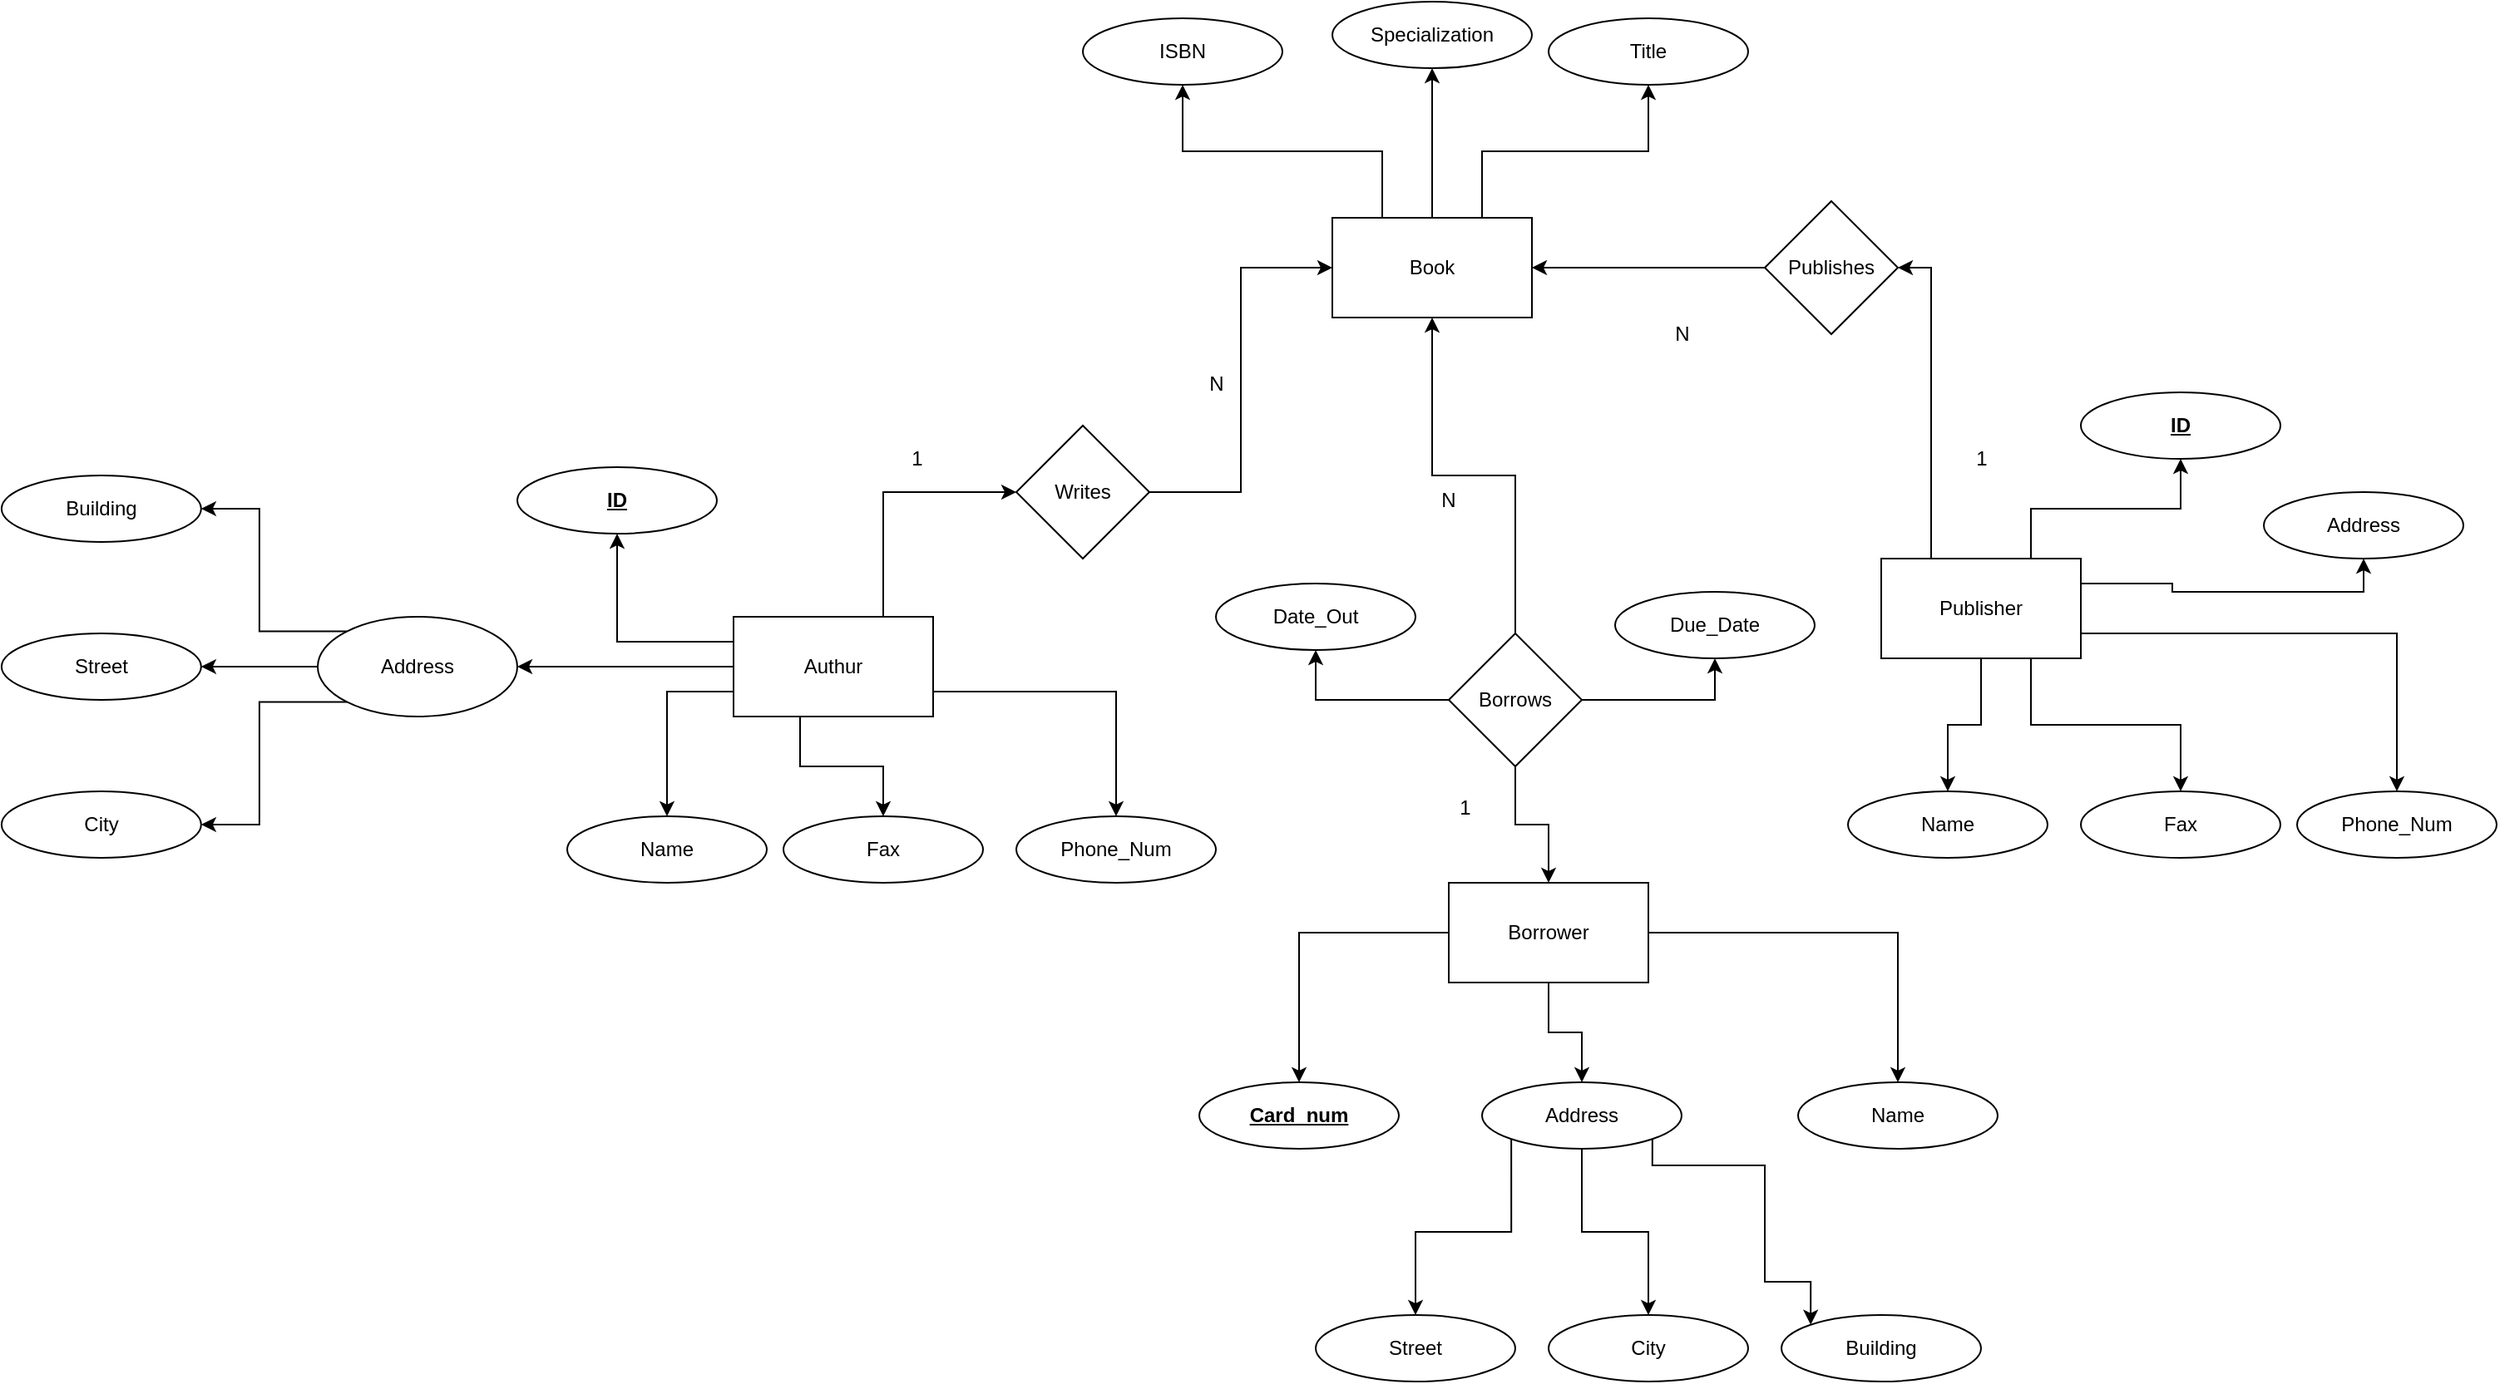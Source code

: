 <mxfile version="12.1.3" type="github" pages="1"><diagram id="Iwyz4UYpwddIrlaqrLDG" name="Page-1"><mxGraphModel dx="2091" dy="534" grid="1" gridSize="10" guides="1" tooltips="1" connect="1" arrows="1" fold="1" page="1" pageScale="1" pageWidth="827" pageHeight="1169" math="0" shadow="0"><root><mxCell id="0"/><mxCell id="1" parent="0"/><mxCell id="iCmhD-zKTKqxhMSP6bHU-6" style="edgeStyle=orthogonalEdgeStyle;rounded=0;orthogonalLoop=1;jettySize=auto;html=1;exitX=0.5;exitY=0;exitDx=0;exitDy=0;" edge="1" parent="1" source="iCmhD-zKTKqxhMSP6bHU-1" target="iCmhD-zKTKqxhMSP6bHU-5"><mxGeometry relative="1" as="geometry"/></mxCell><mxCell id="iCmhD-zKTKqxhMSP6bHU-12" style="edgeStyle=orthogonalEdgeStyle;rounded=0;orthogonalLoop=1;jettySize=auto;html=1;exitX=0.75;exitY=0;exitDx=0;exitDy=0;entryX=0.5;entryY=1;entryDx=0;entryDy=0;" edge="1" parent="1" source="iCmhD-zKTKqxhMSP6bHU-1" target="iCmhD-zKTKqxhMSP6bHU-11"><mxGeometry relative="1" as="geometry"/></mxCell><mxCell id="iCmhD-zKTKqxhMSP6bHU-13" style="edgeStyle=orthogonalEdgeStyle;rounded=0;orthogonalLoop=1;jettySize=auto;html=1;exitX=0.25;exitY=0;exitDx=0;exitDy=0;entryX=0.5;entryY=1;entryDx=0;entryDy=0;" edge="1" parent="1" source="iCmhD-zKTKqxhMSP6bHU-1" target="iCmhD-zKTKqxhMSP6bHU-7"><mxGeometry relative="1" as="geometry"/></mxCell><mxCell id="iCmhD-zKTKqxhMSP6bHU-1" value="Book" style="rounded=0;whiteSpace=wrap;html=1;" vertex="1" parent="1"><mxGeometry x="310" y="330" width="120" height="60" as="geometry"/></mxCell><mxCell id="iCmhD-zKTKqxhMSP6bHU-20" style="edgeStyle=orthogonalEdgeStyle;rounded=0;orthogonalLoop=1;jettySize=auto;html=1;exitX=1;exitY=0.75;exitDx=0;exitDy=0;" edge="1" parent="1" source="iCmhD-zKTKqxhMSP6bHU-3" target="iCmhD-zKTKqxhMSP6bHU-19"><mxGeometry relative="1" as="geometry"/></mxCell><mxCell id="iCmhD-zKTKqxhMSP6bHU-21" style="edgeStyle=orthogonalEdgeStyle;rounded=0;orthogonalLoop=1;jettySize=auto;html=1;exitX=0.75;exitY=1;exitDx=0;exitDy=0;entryX=0.5;entryY=0;entryDx=0;entryDy=0;" edge="1" parent="1" source="iCmhD-zKTKqxhMSP6bHU-3" target="iCmhD-zKTKqxhMSP6bHU-18"><mxGeometry relative="1" as="geometry"/></mxCell><mxCell id="iCmhD-zKTKqxhMSP6bHU-22" style="edgeStyle=orthogonalEdgeStyle;rounded=0;orthogonalLoop=1;jettySize=auto;html=1;exitX=0.5;exitY=1;exitDx=0;exitDy=0;entryX=0.5;entryY=0;entryDx=0;entryDy=0;" edge="1" parent="1" source="iCmhD-zKTKqxhMSP6bHU-3" target="iCmhD-zKTKqxhMSP6bHU-15"><mxGeometry relative="1" as="geometry"/></mxCell><mxCell id="iCmhD-zKTKqxhMSP6bHU-23" style="edgeStyle=orthogonalEdgeStyle;rounded=0;orthogonalLoop=1;jettySize=auto;html=1;exitX=1;exitY=0.25;exitDx=0;exitDy=0;entryX=0.5;entryY=1;entryDx=0;entryDy=0;" edge="1" parent="1" source="iCmhD-zKTKqxhMSP6bHU-3" target="iCmhD-zKTKqxhMSP6bHU-17"><mxGeometry relative="1" as="geometry"/></mxCell><mxCell id="iCmhD-zKTKqxhMSP6bHU-24" style="edgeStyle=orthogonalEdgeStyle;rounded=0;orthogonalLoop=1;jettySize=auto;html=1;exitX=0.75;exitY=0;exitDx=0;exitDy=0;entryX=0.5;entryY=1;entryDx=0;entryDy=0;" edge="1" parent="1" source="iCmhD-zKTKqxhMSP6bHU-3" target="iCmhD-zKTKqxhMSP6bHU-16"><mxGeometry relative="1" as="geometry"/></mxCell><mxCell id="iCmhD-zKTKqxhMSP6bHU-44" style="edgeStyle=orthogonalEdgeStyle;rounded=0;orthogonalLoop=1;jettySize=auto;html=1;exitX=0.25;exitY=0;exitDx=0;exitDy=0;entryX=1;entryY=0.5;entryDx=0;entryDy=0;" edge="1" parent="1" source="iCmhD-zKTKqxhMSP6bHU-3" target="iCmhD-zKTKqxhMSP6bHU-43"><mxGeometry relative="1" as="geometry"/></mxCell><mxCell id="iCmhD-zKTKqxhMSP6bHU-3" value="Publisher" style="rounded=0;whiteSpace=wrap;html=1;" vertex="1" parent="1"><mxGeometry x="640" y="535" width="120" height="60" as="geometry"/></mxCell><mxCell id="iCmhD-zKTKqxhMSP6bHU-31" style="edgeStyle=orthogonalEdgeStyle;rounded=0;orthogonalLoop=1;jettySize=auto;html=1;exitX=0;exitY=0.5;exitDx=0;exitDy=0;" edge="1" parent="1" source="iCmhD-zKTKqxhMSP6bHU-4" target="iCmhD-zKTKqxhMSP6bHU-27"><mxGeometry relative="1" as="geometry"/></mxCell><mxCell id="iCmhD-zKTKqxhMSP6bHU-32" style="edgeStyle=orthogonalEdgeStyle;rounded=0;orthogonalLoop=1;jettySize=auto;html=1;exitX=0;exitY=0.25;exitDx=0;exitDy=0;entryX=0.5;entryY=1;entryDx=0;entryDy=0;" edge="1" parent="1" source="iCmhD-zKTKqxhMSP6bHU-4" target="iCmhD-zKTKqxhMSP6bHU-26"><mxGeometry relative="1" as="geometry"/></mxCell><mxCell id="iCmhD-zKTKqxhMSP6bHU-33" style="edgeStyle=orthogonalEdgeStyle;rounded=0;orthogonalLoop=1;jettySize=auto;html=1;exitX=0;exitY=0.75;exitDx=0;exitDy=0;entryX=0.5;entryY=0;entryDx=0;entryDy=0;" edge="1" parent="1" source="iCmhD-zKTKqxhMSP6bHU-4" target="iCmhD-zKTKqxhMSP6bHU-25"><mxGeometry relative="1" as="geometry"/></mxCell><mxCell id="iCmhD-zKTKqxhMSP6bHU-34" style="edgeStyle=orthogonalEdgeStyle;rounded=0;orthogonalLoop=1;jettySize=auto;html=1;exitX=0.25;exitY=1;exitDx=0;exitDy=0;entryX=0.5;entryY=0;entryDx=0;entryDy=0;" edge="1" parent="1" source="iCmhD-zKTKqxhMSP6bHU-4" target="iCmhD-zKTKqxhMSP6bHU-28"><mxGeometry relative="1" as="geometry"><Array as="points"><mxPoint x="-10" y="630"/><mxPoint x="-10" y="660"/><mxPoint x="40" y="660"/></Array></mxGeometry></mxCell><mxCell id="iCmhD-zKTKqxhMSP6bHU-36" style="edgeStyle=orthogonalEdgeStyle;rounded=0;orthogonalLoop=1;jettySize=auto;html=1;exitX=1;exitY=0.75;exitDx=0;exitDy=0;entryX=0.5;entryY=0;entryDx=0;entryDy=0;" edge="1" parent="1" source="iCmhD-zKTKqxhMSP6bHU-4" target="iCmhD-zKTKqxhMSP6bHU-29"><mxGeometry relative="1" as="geometry"/></mxCell><mxCell id="iCmhD-zKTKqxhMSP6bHU-39" style="edgeStyle=orthogonalEdgeStyle;rounded=0;orthogonalLoop=1;jettySize=auto;html=1;exitX=0.75;exitY=0;exitDx=0;exitDy=0;entryX=0;entryY=0.5;entryDx=0;entryDy=0;" edge="1" parent="1" source="iCmhD-zKTKqxhMSP6bHU-4" target="iCmhD-zKTKqxhMSP6bHU-37"><mxGeometry relative="1" as="geometry"/></mxCell><mxCell id="iCmhD-zKTKqxhMSP6bHU-4" value="Authur" style="rounded=0;whiteSpace=wrap;html=1;" vertex="1" parent="1"><mxGeometry x="-50" y="570" width="120" height="60" as="geometry"/></mxCell><mxCell id="iCmhD-zKTKqxhMSP6bHU-5" value="Specialization" style="ellipse;whiteSpace=wrap;html=1;" vertex="1" parent="1"><mxGeometry x="310" y="200" width="120" height="40" as="geometry"/></mxCell><mxCell id="iCmhD-zKTKqxhMSP6bHU-7" value="ISBN" style="ellipse;whiteSpace=wrap;html=1;" vertex="1" parent="1"><mxGeometry x="160" y="210" width="120" height="40" as="geometry"/></mxCell><mxCell id="iCmhD-zKTKqxhMSP6bHU-11" value="Title" style="ellipse;whiteSpace=wrap;html=1;" vertex="1" parent="1"><mxGeometry x="440" y="210" width="120" height="40" as="geometry"/></mxCell><mxCell id="iCmhD-zKTKqxhMSP6bHU-15" value="Name" style="ellipse;whiteSpace=wrap;html=1;" vertex="1" parent="1"><mxGeometry x="620" y="675" width="120" height="40" as="geometry"/></mxCell><mxCell id="iCmhD-zKTKqxhMSP6bHU-16" value="&lt;u&gt;&lt;b&gt;ID&lt;/b&gt;&lt;/u&gt;" style="ellipse;whiteSpace=wrap;html=1;" vertex="1" parent="1"><mxGeometry x="760" y="435" width="120" height="40" as="geometry"/></mxCell><mxCell id="iCmhD-zKTKqxhMSP6bHU-17" value="Address" style="ellipse;whiteSpace=wrap;html=1;" vertex="1" parent="1"><mxGeometry x="870" y="495" width="120" height="40" as="geometry"/></mxCell><mxCell id="iCmhD-zKTKqxhMSP6bHU-18" value="Fax" style="ellipse;whiteSpace=wrap;html=1;" vertex="1" parent="1"><mxGeometry x="760" y="675" width="120" height="40" as="geometry"/></mxCell><mxCell id="iCmhD-zKTKqxhMSP6bHU-19" value="Phone_Num" style="ellipse;whiteSpace=wrap;html=1;" vertex="1" parent="1"><mxGeometry x="890" y="675" width="120" height="40" as="geometry"/></mxCell><mxCell id="iCmhD-zKTKqxhMSP6bHU-25" value="Name" style="ellipse;whiteSpace=wrap;html=1;" vertex="1" parent="1"><mxGeometry x="-150" y="690" width="120" height="40" as="geometry"/></mxCell><mxCell id="iCmhD-zKTKqxhMSP6bHU-26" value="&lt;u&gt;&lt;b&gt;ID&lt;/b&gt;&lt;/u&gt;" style="ellipse;whiteSpace=wrap;html=1;" vertex="1" parent="1"><mxGeometry x="-180" y="480" width="120" height="40" as="geometry"/></mxCell><mxCell id="iCmhD-zKTKqxhMSP6bHU-75" style="edgeStyle=orthogonalEdgeStyle;rounded=0;orthogonalLoop=1;jettySize=auto;html=1;exitX=0;exitY=0;exitDx=0;exitDy=0;entryX=1;entryY=0.5;entryDx=0;entryDy=0;" edge="1" parent="1" source="iCmhD-zKTKqxhMSP6bHU-27" target="iCmhD-zKTKqxhMSP6bHU-72"><mxGeometry relative="1" as="geometry"/></mxCell><mxCell id="iCmhD-zKTKqxhMSP6bHU-76" style="edgeStyle=orthogonalEdgeStyle;rounded=0;orthogonalLoop=1;jettySize=auto;html=1;exitX=0;exitY=0.5;exitDx=0;exitDy=0;entryX=1;entryY=0.5;entryDx=0;entryDy=0;" edge="1" parent="1" source="iCmhD-zKTKqxhMSP6bHU-27" target="iCmhD-zKTKqxhMSP6bHU-74"><mxGeometry relative="1" as="geometry"/></mxCell><mxCell id="iCmhD-zKTKqxhMSP6bHU-77" style="edgeStyle=orthogonalEdgeStyle;rounded=0;orthogonalLoop=1;jettySize=auto;html=1;exitX=0;exitY=1;exitDx=0;exitDy=0;entryX=1;entryY=0.5;entryDx=0;entryDy=0;" edge="1" parent="1" source="iCmhD-zKTKqxhMSP6bHU-27" target="iCmhD-zKTKqxhMSP6bHU-73"><mxGeometry relative="1" as="geometry"/></mxCell><mxCell id="iCmhD-zKTKqxhMSP6bHU-27" value="Address" style="ellipse;whiteSpace=wrap;html=1;" vertex="1" parent="1"><mxGeometry x="-300" y="570" width="120" height="60" as="geometry"/></mxCell><mxCell id="iCmhD-zKTKqxhMSP6bHU-28" value="Fax" style="ellipse;whiteSpace=wrap;html=1;" vertex="1" parent="1"><mxGeometry x="-20" y="690" width="120" height="40" as="geometry"/></mxCell><mxCell id="iCmhD-zKTKqxhMSP6bHU-29" value="Phone_Num" style="ellipse;whiteSpace=wrap;html=1;" vertex="1" parent="1"><mxGeometry x="120" y="690" width="120" height="40" as="geometry"/></mxCell><mxCell id="iCmhD-zKTKqxhMSP6bHU-40" style="edgeStyle=orthogonalEdgeStyle;rounded=0;orthogonalLoop=1;jettySize=auto;html=1;exitX=1;exitY=0.5;exitDx=0;exitDy=0;entryX=0;entryY=0.5;entryDx=0;entryDy=0;" edge="1" parent="1" source="iCmhD-zKTKqxhMSP6bHU-37" target="iCmhD-zKTKqxhMSP6bHU-1"><mxGeometry relative="1" as="geometry"/></mxCell><mxCell id="iCmhD-zKTKqxhMSP6bHU-37" value="Writes" style="rhombus;whiteSpace=wrap;html=1;rotation=0;" vertex="1" parent="1"><mxGeometry x="120" y="455" width="80" height="80" as="geometry"/></mxCell><mxCell id="iCmhD-zKTKqxhMSP6bHU-41" value="1" style="text;html=1;resizable=0;autosize=1;align=center;verticalAlign=middle;points=[];fillColor=none;strokeColor=none;rounded=0;" vertex="1" parent="1"><mxGeometry x="50" y="465" width="20" height="20" as="geometry"/></mxCell><mxCell id="iCmhD-zKTKqxhMSP6bHU-42" value="N" style="text;html=1;resizable=0;autosize=1;align=center;verticalAlign=middle;points=[];fillColor=none;strokeColor=none;rounded=0;" vertex="1" parent="1"><mxGeometry x="230" y="420" width="20" height="20" as="geometry"/></mxCell><mxCell id="iCmhD-zKTKqxhMSP6bHU-45" style="edgeStyle=orthogonalEdgeStyle;rounded=0;orthogonalLoop=1;jettySize=auto;html=1;exitX=0;exitY=0.5;exitDx=0;exitDy=0;entryX=1;entryY=0.5;entryDx=0;entryDy=0;" edge="1" parent="1" source="iCmhD-zKTKqxhMSP6bHU-43" target="iCmhD-zKTKqxhMSP6bHU-1"><mxGeometry relative="1" as="geometry"/></mxCell><mxCell id="iCmhD-zKTKqxhMSP6bHU-43" value="Publishes" style="rhombus;whiteSpace=wrap;html=1;" vertex="1" parent="1"><mxGeometry x="570" y="320" width="80" height="80" as="geometry"/></mxCell><mxCell id="iCmhD-zKTKqxhMSP6bHU-46" value="N" style="text;html=1;resizable=0;autosize=1;align=center;verticalAlign=middle;points=[];fillColor=none;strokeColor=none;rounded=0;" vertex="1" parent="1"><mxGeometry x="510" y="390" width="20" height="20" as="geometry"/></mxCell><mxCell id="iCmhD-zKTKqxhMSP6bHU-48" value="1" style="text;html=1;resizable=0;autosize=1;align=center;verticalAlign=middle;points=[];fillColor=none;strokeColor=none;rounded=0;" vertex="1" parent="1"><mxGeometry x="690" y="465" width="20" height="20" as="geometry"/></mxCell><mxCell id="iCmhD-zKTKqxhMSP6bHU-57" style="edgeStyle=orthogonalEdgeStyle;rounded=0;orthogonalLoop=1;jettySize=auto;html=1;exitX=0;exitY=0.5;exitDx=0;exitDy=0;entryX=0.5;entryY=0;entryDx=0;entryDy=0;" edge="1" parent="1" source="iCmhD-zKTKqxhMSP6bHU-50" target="iCmhD-zKTKqxhMSP6bHU-51"><mxGeometry relative="1" as="geometry"/></mxCell><mxCell id="iCmhD-zKTKqxhMSP6bHU-58" style="edgeStyle=orthogonalEdgeStyle;rounded=0;orthogonalLoop=1;jettySize=auto;html=1;exitX=0.5;exitY=1;exitDx=0;exitDy=0;entryX=0.5;entryY=0;entryDx=0;entryDy=0;" edge="1" parent="1" source="iCmhD-zKTKqxhMSP6bHU-50" target="iCmhD-zKTKqxhMSP6bHU-54"><mxGeometry relative="1" as="geometry"/></mxCell><mxCell id="iCmhD-zKTKqxhMSP6bHU-59" style="edgeStyle=orthogonalEdgeStyle;rounded=0;orthogonalLoop=1;jettySize=auto;html=1;exitX=1;exitY=0.5;exitDx=0;exitDy=0;entryX=0.5;entryY=0;entryDx=0;entryDy=0;" edge="1" parent="1" source="iCmhD-zKTKqxhMSP6bHU-50" target="iCmhD-zKTKqxhMSP6bHU-53"><mxGeometry relative="1" as="geometry"/></mxCell><mxCell id="iCmhD-zKTKqxhMSP6bHU-50" value="Borrower" style="rounded=0;whiteSpace=wrap;html=1;" vertex="1" parent="1"><mxGeometry x="380" y="730" width="120" height="60" as="geometry"/></mxCell><mxCell id="iCmhD-zKTKqxhMSP6bHU-51" value="&lt;u&gt;&lt;b&gt;Card_num&lt;/b&gt;&lt;/u&gt;" style="ellipse;whiteSpace=wrap;html=1;" vertex="1" parent="1"><mxGeometry x="230" y="850" width="120" height="40" as="geometry"/></mxCell><mxCell id="iCmhD-zKTKqxhMSP6bHU-53" value="Name" style="ellipse;whiteSpace=wrap;html=1;" vertex="1" parent="1"><mxGeometry x="590" y="850" width="120" height="40" as="geometry"/></mxCell><mxCell id="iCmhD-zKTKqxhMSP6bHU-64" style="edgeStyle=orthogonalEdgeStyle;rounded=0;orthogonalLoop=1;jettySize=auto;html=1;exitX=0;exitY=1;exitDx=0;exitDy=0;entryX=0.5;entryY=0;entryDx=0;entryDy=0;" edge="1" parent="1" source="iCmhD-zKTKqxhMSP6bHU-54" target="iCmhD-zKTKqxhMSP6bHU-62"><mxGeometry relative="1" as="geometry"/></mxCell><mxCell id="iCmhD-zKTKqxhMSP6bHU-65" style="edgeStyle=orthogonalEdgeStyle;rounded=0;orthogonalLoop=1;jettySize=auto;html=1;exitX=0.5;exitY=1;exitDx=0;exitDy=0;entryX=0.5;entryY=0;entryDx=0;entryDy=0;" edge="1" parent="1" source="iCmhD-zKTKqxhMSP6bHU-54" target="iCmhD-zKTKqxhMSP6bHU-61"><mxGeometry relative="1" as="geometry"/></mxCell><mxCell id="iCmhD-zKTKqxhMSP6bHU-66" style="edgeStyle=orthogonalEdgeStyle;rounded=0;orthogonalLoop=1;jettySize=auto;html=1;exitX=1;exitY=1;exitDx=0;exitDy=0;entryX=0;entryY=0;entryDx=0;entryDy=0;" edge="1" parent="1" source="iCmhD-zKTKqxhMSP6bHU-54" target="iCmhD-zKTKqxhMSP6bHU-60"><mxGeometry relative="1" as="geometry"><Array as="points"><mxPoint x="503" y="900"/><mxPoint x="570" y="900"/><mxPoint x="570" y="970"/><mxPoint x="597" y="970"/></Array></mxGeometry></mxCell><mxCell id="iCmhD-zKTKqxhMSP6bHU-54" value="Address" style="ellipse;whiteSpace=wrap;html=1;" vertex="1" parent="1"><mxGeometry x="400" y="850" width="120" height="40" as="geometry"/></mxCell><mxCell id="iCmhD-zKTKqxhMSP6bHU-60" value="Building" style="ellipse;whiteSpace=wrap;html=1;" vertex="1" parent="1"><mxGeometry x="580" y="990" width="120" height="40" as="geometry"/></mxCell><mxCell id="iCmhD-zKTKqxhMSP6bHU-61" value="City" style="ellipse;whiteSpace=wrap;html=1;" vertex="1" parent="1"><mxGeometry x="440" y="990" width="120" height="40" as="geometry"/></mxCell><mxCell id="iCmhD-zKTKqxhMSP6bHU-62" value="Street" style="ellipse;whiteSpace=wrap;html=1;" vertex="1" parent="1"><mxGeometry x="300" y="990" width="120" height="40" as="geometry"/></mxCell><mxCell id="iCmhD-zKTKqxhMSP6bHU-68" style="edgeStyle=orthogonalEdgeStyle;rounded=0;orthogonalLoop=1;jettySize=auto;html=1;exitX=0.5;exitY=1;exitDx=0;exitDy=0;" edge="1" parent="1" source="iCmhD-zKTKqxhMSP6bHU-67" target="iCmhD-zKTKqxhMSP6bHU-50"><mxGeometry relative="1" as="geometry"/></mxCell><mxCell id="iCmhD-zKTKqxhMSP6bHU-69" style="edgeStyle=orthogonalEdgeStyle;rounded=0;orthogonalLoop=1;jettySize=auto;html=1;exitX=0.5;exitY=0;exitDx=0;exitDy=0;entryX=0.5;entryY=1;entryDx=0;entryDy=0;" edge="1" parent="1" source="iCmhD-zKTKqxhMSP6bHU-67" target="iCmhD-zKTKqxhMSP6bHU-1"><mxGeometry relative="1" as="geometry"/></mxCell><mxCell id="iCmhD-zKTKqxhMSP6bHU-81" style="edgeStyle=orthogonalEdgeStyle;rounded=0;orthogonalLoop=1;jettySize=auto;html=1;exitX=1;exitY=0.5;exitDx=0;exitDy=0;entryX=1;entryY=0.5;entryDx=0;entryDy=0;" edge="1" parent="1" source="iCmhD-zKTKqxhMSP6bHU-67" target="iCmhD-zKTKqxhMSP6bHU-78"><mxGeometry relative="1" as="geometry"/></mxCell><mxCell id="iCmhD-zKTKqxhMSP6bHU-82" style="edgeStyle=orthogonalEdgeStyle;rounded=0;orthogonalLoop=1;jettySize=auto;html=1;exitX=0;exitY=0.5;exitDx=0;exitDy=0;entryX=1;entryY=0.5;entryDx=0;entryDy=0;" edge="1" parent="1" source="iCmhD-zKTKqxhMSP6bHU-67" target="iCmhD-zKTKqxhMSP6bHU-79"><mxGeometry relative="1" as="geometry"/></mxCell><mxCell id="iCmhD-zKTKqxhMSP6bHU-67" value="Borrows" style="rhombus;whiteSpace=wrap;html=1;" vertex="1" parent="1"><mxGeometry x="380" y="580" width="80" height="80" as="geometry"/></mxCell><mxCell id="iCmhD-zKTKqxhMSP6bHU-70" value="1" style="text;html=1;strokeColor=none;fillColor=none;align=center;verticalAlign=middle;whiteSpace=wrap;rounded=0;" vertex="1" parent="1"><mxGeometry x="370" y="674.857" width="40" height="20" as="geometry"/></mxCell><mxCell id="iCmhD-zKTKqxhMSP6bHU-71" value="N" style="text;html=1;strokeColor=none;fillColor=none;align=center;verticalAlign=middle;whiteSpace=wrap;rounded=0;" vertex="1" parent="1"><mxGeometry x="360" y="490" width="40" height="20" as="geometry"/></mxCell><mxCell id="iCmhD-zKTKqxhMSP6bHU-72" value="Building" style="ellipse;whiteSpace=wrap;html=1;" vertex="1" parent="1"><mxGeometry x="-490.071" y="485" width="120" height="40" as="geometry"/></mxCell><mxCell id="iCmhD-zKTKqxhMSP6bHU-73" value="City" style="ellipse;whiteSpace=wrap;html=1;" vertex="1" parent="1"><mxGeometry x="-490.071" y="675" width="120" height="40" as="geometry"/></mxCell><mxCell id="iCmhD-zKTKqxhMSP6bHU-74" value="Street" style="ellipse;whiteSpace=wrap;html=1;" vertex="1" parent="1"><mxGeometry x="-490.071" y="580" width="120" height="40" as="geometry"/></mxCell><mxCell id="iCmhD-zKTKqxhMSP6bHU-78" value="Due_Date" style="ellipse;whiteSpace=wrap;html=1;direction=south;" vertex="1" parent="1"><mxGeometry x="480" y="555" width="120" height="40" as="geometry"/></mxCell><mxCell id="iCmhD-zKTKqxhMSP6bHU-79" value="Date_Out" style="ellipse;whiteSpace=wrap;html=1;direction=south;" vertex="1" parent="1"><mxGeometry x="240" y="550" width="120" height="40" as="geometry"/></mxCell></root></mxGraphModel></diagram></mxfile>